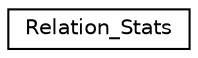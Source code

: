 digraph G
{
  edge [fontname="Helvetica",fontsize="10",labelfontname="Helvetica",labelfontsize="10"];
  node [fontname="Helvetica",fontsize="10",shape=record];
  rankdir="LR";
  Node1 [label="Relation_Stats",height=0.2,width=0.4,color="black", fillcolor="white", style="filled",URL="$classRelation__Stats.html",tooltip="Draws relation links."];
}
